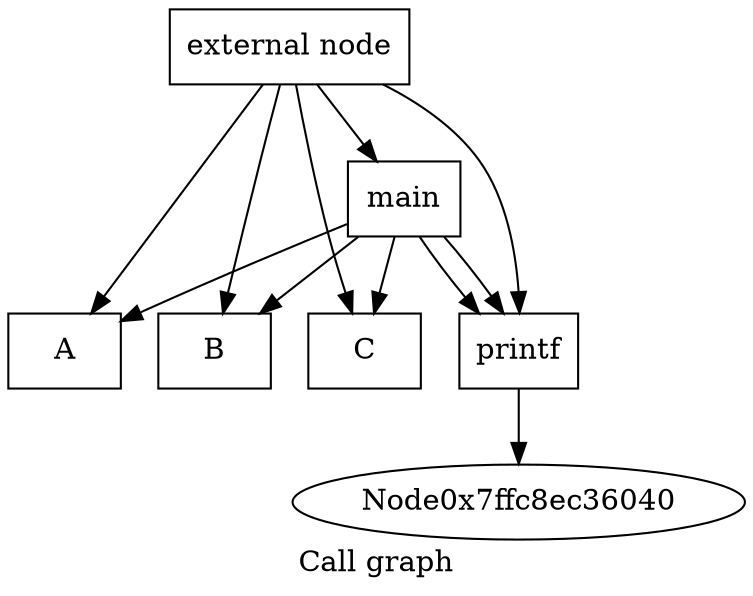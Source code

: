 digraph "Call graph" {
	label="Call graph";

	Node0x7ffc8ec36010 [shape=record,label="{external node}"];
	Node0x7ffc8ec36010 -> Node0x7ffc8ec360a0;
	Node0x7ffc8ec36010 -> Node0x7ffc8ec36120;
	Node0x7ffc8ec36010 -> Node0x7ffc8ec361c0;
	Node0x7ffc8ec36010 -> Node0x7ffc8ec362a0;
	Node0x7ffc8ec36010 -> Node0x7ffc8ec36300;
	Node0x7ffc8ec360a0 [shape=record,label="{A}"];
	Node0x7ffc8ec36120 [shape=record,label="{B}"];
	Node0x7ffc8ec361c0 [shape=record,label="{C}"];
	Node0x7ffc8ec362a0 [shape=record,label="{main}"];
	Node0x7ffc8ec362a0 -> Node0x7ffc8ec360a0;
	Node0x7ffc8ec362a0 -> Node0x7ffc8ec36300;
	Node0x7ffc8ec362a0 -> Node0x7ffc8ec36120;
	Node0x7ffc8ec362a0 -> Node0x7ffc8ec36300;
	Node0x7ffc8ec362a0 -> Node0x7ffc8ec361c0;
	Node0x7ffc8ec36300 [shape=record,label="{printf}"];
	Node0x7ffc8ec36300 -> Node0x7ffc8ec36040;
}
